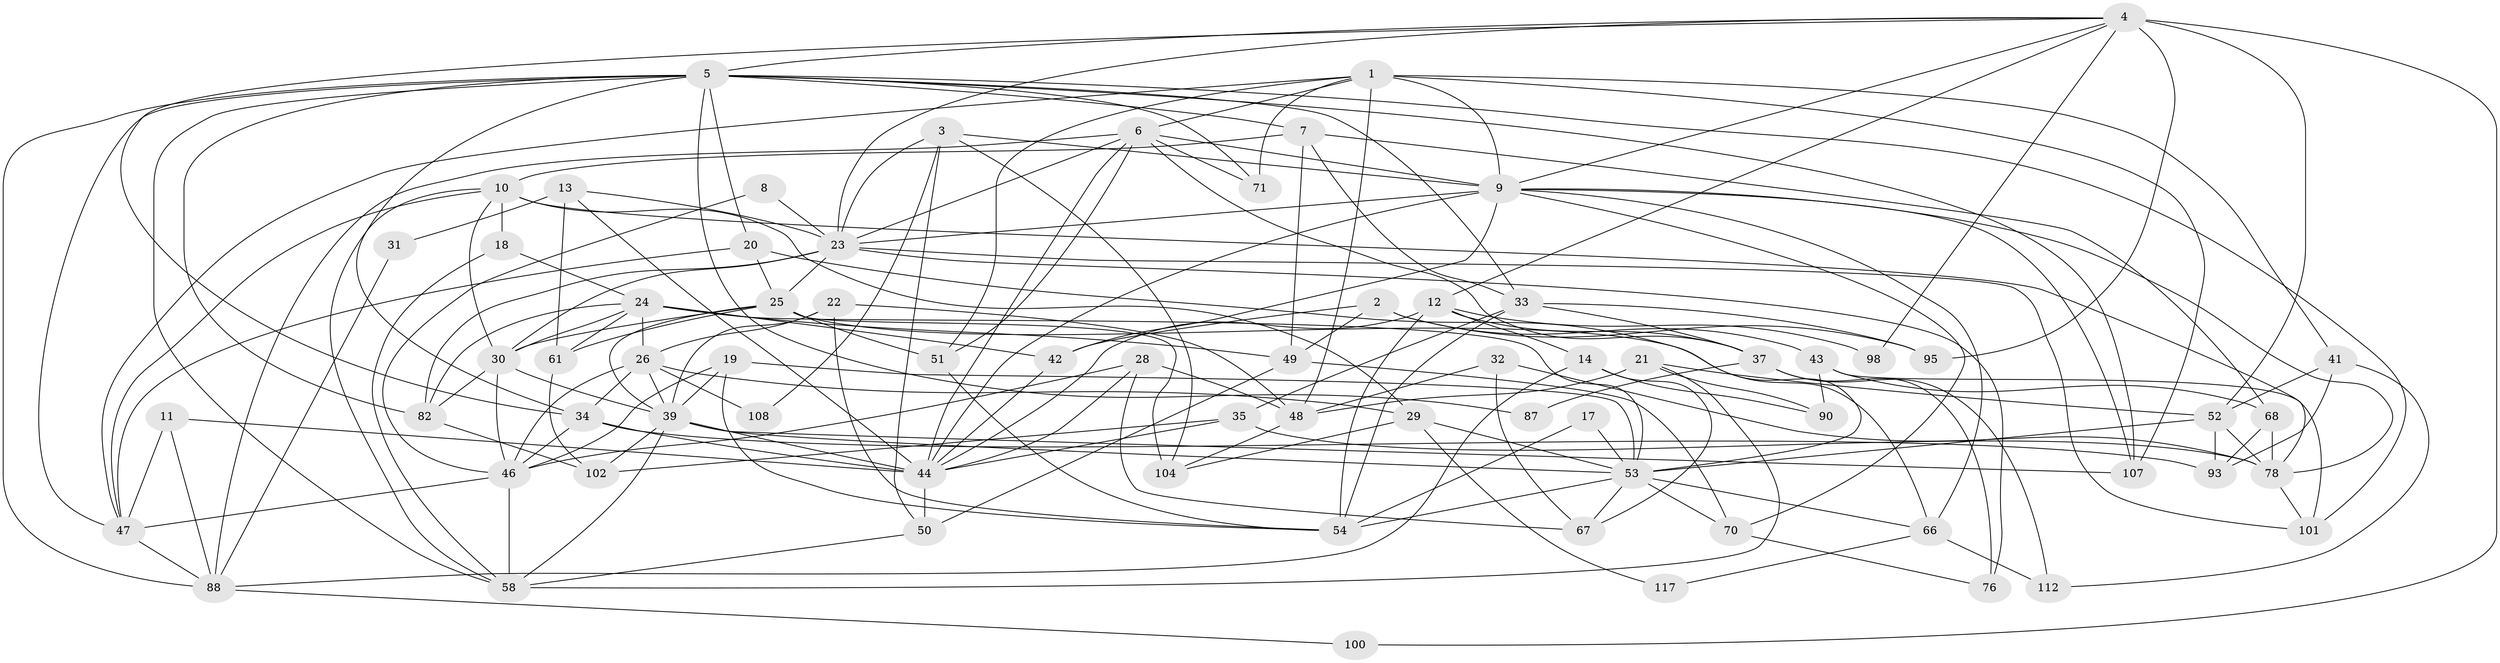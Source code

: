 // original degree distribution, {6: 0.08403361344537816, 4: 0.31932773109243695, 5: 0.14285714285714285, 2: 0.13445378151260504, 3: 0.25210084033613445, 7: 0.058823529411764705, 8: 0.008403361344537815}
// Generated by graph-tools (version 1.1) at 2025/18/03/04/25 18:18:44]
// undirected, 71 vertices, 185 edges
graph export_dot {
graph [start="1"]
  node [color=gray90,style=filled];
  1 [super="+72"];
  2;
  3 [super="+27"];
  4 [super="+115"];
  5 [super="+45+106"];
  6 [super="+80"];
  7;
  8;
  9 [super="+15+77"];
  10 [super="+99+56"];
  11;
  12 [super="+16"];
  13;
  14;
  17;
  18;
  19 [super="+113"];
  20;
  21;
  22 [super="+38"];
  23 [super="+97+59"];
  24 [super="+114"];
  25 [super="+96+103+62"];
  26 [super="+81"];
  28;
  29;
  30 [super="+36"];
  31;
  32;
  33 [super="+83"];
  34 [super="+40"];
  35;
  37 [super="+57"];
  39 [super="+86"];
  41 [super="+116"];
  42;
  43;
  44 [super="+89"];
  46 [super="+65"];
  47 [super="+60"];
  48 [super="+91"];
  49 [super="+74"];
  50 [super="+63"];
  51;
  52 [super="+84"];
  53 [super="+85+75"];
  54 [super="+79"];
  58;
  61;
  66 [super="+110"];
  67;
  68;
  70;
  71;
  76;
  78;
  82 [super="+92+105"];
  87;
  88 [super="+109"];
  90;
  93;
  95;
  98;
  100;
  101;
  102;
  104;
  107;
  108;
  112;
  117;
  1 -- 41;
  1 -- 51;
  1 -- 107;
  1 -- 48;
  1 -- 9;
  1 -- 71;
  1 -- 47;
  1 -- 6;
  2 -- 43;
  2 -- 42;
  2 -- 95;
  2 -- 49;
  3 -- 108;
  3 -- 9;
  3 -- 104;
  3 -- 50;
  3 -- 23;
  4 -- 100;
  4 -- 34;
  4 -- 98;
  4 -- 12;
  4 -- 95;
  4 -- 9;
  4 -- 5;
  4 -- 52;
  4 -- 23;
  5 -- 7;
  5 -- 58;
  5 -- 87;
  5 -- 33;
  5 -- 34;
  5 -- 20;
  5 -- 101;
  5 -- 88;
  5 -- 47;
  5 -- 107;
  5 -- 71;
  5 -- 82;
  6 -- 71;
  6 -- 88;
  6 -- 51;
  6 -- 37;
  6 -- 9;
  6 -- 44;
  6 -- 23;
  7 -- 33;
  7 -- 68;
  7 -- 49;
  7 -- 10;
  8 -- 46;
  8 -- 23;
  9 -- 70;
  9 -- 42;
  9 -- 66;
  9 -- 107;
  9 -- 78;
  9 -- 44;
  9 -- 23;
  10 -- 29;
  10 -- 58;
  10 -- 30;
  10 -- 47;
  10 -- 18;
  10 -- 78;
  11 -- 88;
  11 -- 47;
  11 -- 44;
  12 -- 98;
  12 -- 14;
  12 -- 54;
  12 -- 44;
  12 -- 37;
  13 -- 31;
  13 -- 61;
  13 -- 23;
  13 -- 44;
  14 -- 90;
  14 -- 67;
  14 -- 88;
  17 -- 53;
  17 -- 54;
  18 -- 24;
  18 -- 58;
  19 -- 54;
  19 -- 46;
  19 -- 53;
  19 -- 39;
  20 -- 53;
  20 -- 25;
  20 -- 47;
  21 -- 58;
  21 -- 90;
  21 -- 48;
  21 -- 52;
  22 -- 48;
  22 -- 26;
  22 -- 54;
  22 -- 39;
  23 -- 101;
  23 -- 25;
  23 -- 82;
  23 -- 76;
  23 -- 30;
  24 -- 53;
  24 -- 42;
  24 -- 82;
  24 -- 49;
  24 -- 61;
  24 -- 30;
  24 -- 26;
  25 -- 61;
  25 -- 39;
  25 -- 66;
  25 -- 104 [weight=2];
  25 -- 51;
  25 -- 30;
  26 -- 46;
  26 -- 34;
  26 -- 39;
  26 -- 108;
  26 -- 29;
  28 -- 67;
  28 -- 48;
  28 -- 46;
  28 -- 44;
  29 -- 104;
  29 -- 117;
  29 -- 53;
  30 -- 82;
  30 -- 39;
  30 -- 46;
  31 -- 88;
  32 -- 78;
  32 -- 67;
  32 -- 48;
  33 -- 54;
  33 -- 95;
  33 -- 35;
  33 -- 37;
  34 -- 93;
  34 -- 46;
  34 -- 44;
  35 -- 102;
  35 -- 78;
  35 -- 44;
  37 -- 112;
  37 -- 76;
  37 -- 87;
  39 -- 58;
  39 -- 102;
  39 -- 44;
  39 -- 53;
  39 -- 107;
  41 -- 52 [weight=2];
  41 -- 112;
  41 -- 93;
  42 -- 44;
  43 -- 68;
  43 -- 101;
  43 -- 90;
  44 -- 50 [weight=2];
  46 -- 58;
  46 -- 47;
  47 -- 88;
  48 -- 104;
  49 -- 50;
  49 -- 70;
  50 -- 58;
  51 -- 54;
  52 -- 78;
  52 -- 53;
  52 -- 93;
  53 -- 67;
  53 -- 66;
  53 -- 54;
  53 -- 70;
  61 -- 102;
  66 -- 112;
  66 -- 117;
  68 -- 78;
  68 -- 93;
  70 -- 76;
  78 -- 101;
  82 -- 102;
  88 -- 100;
}
